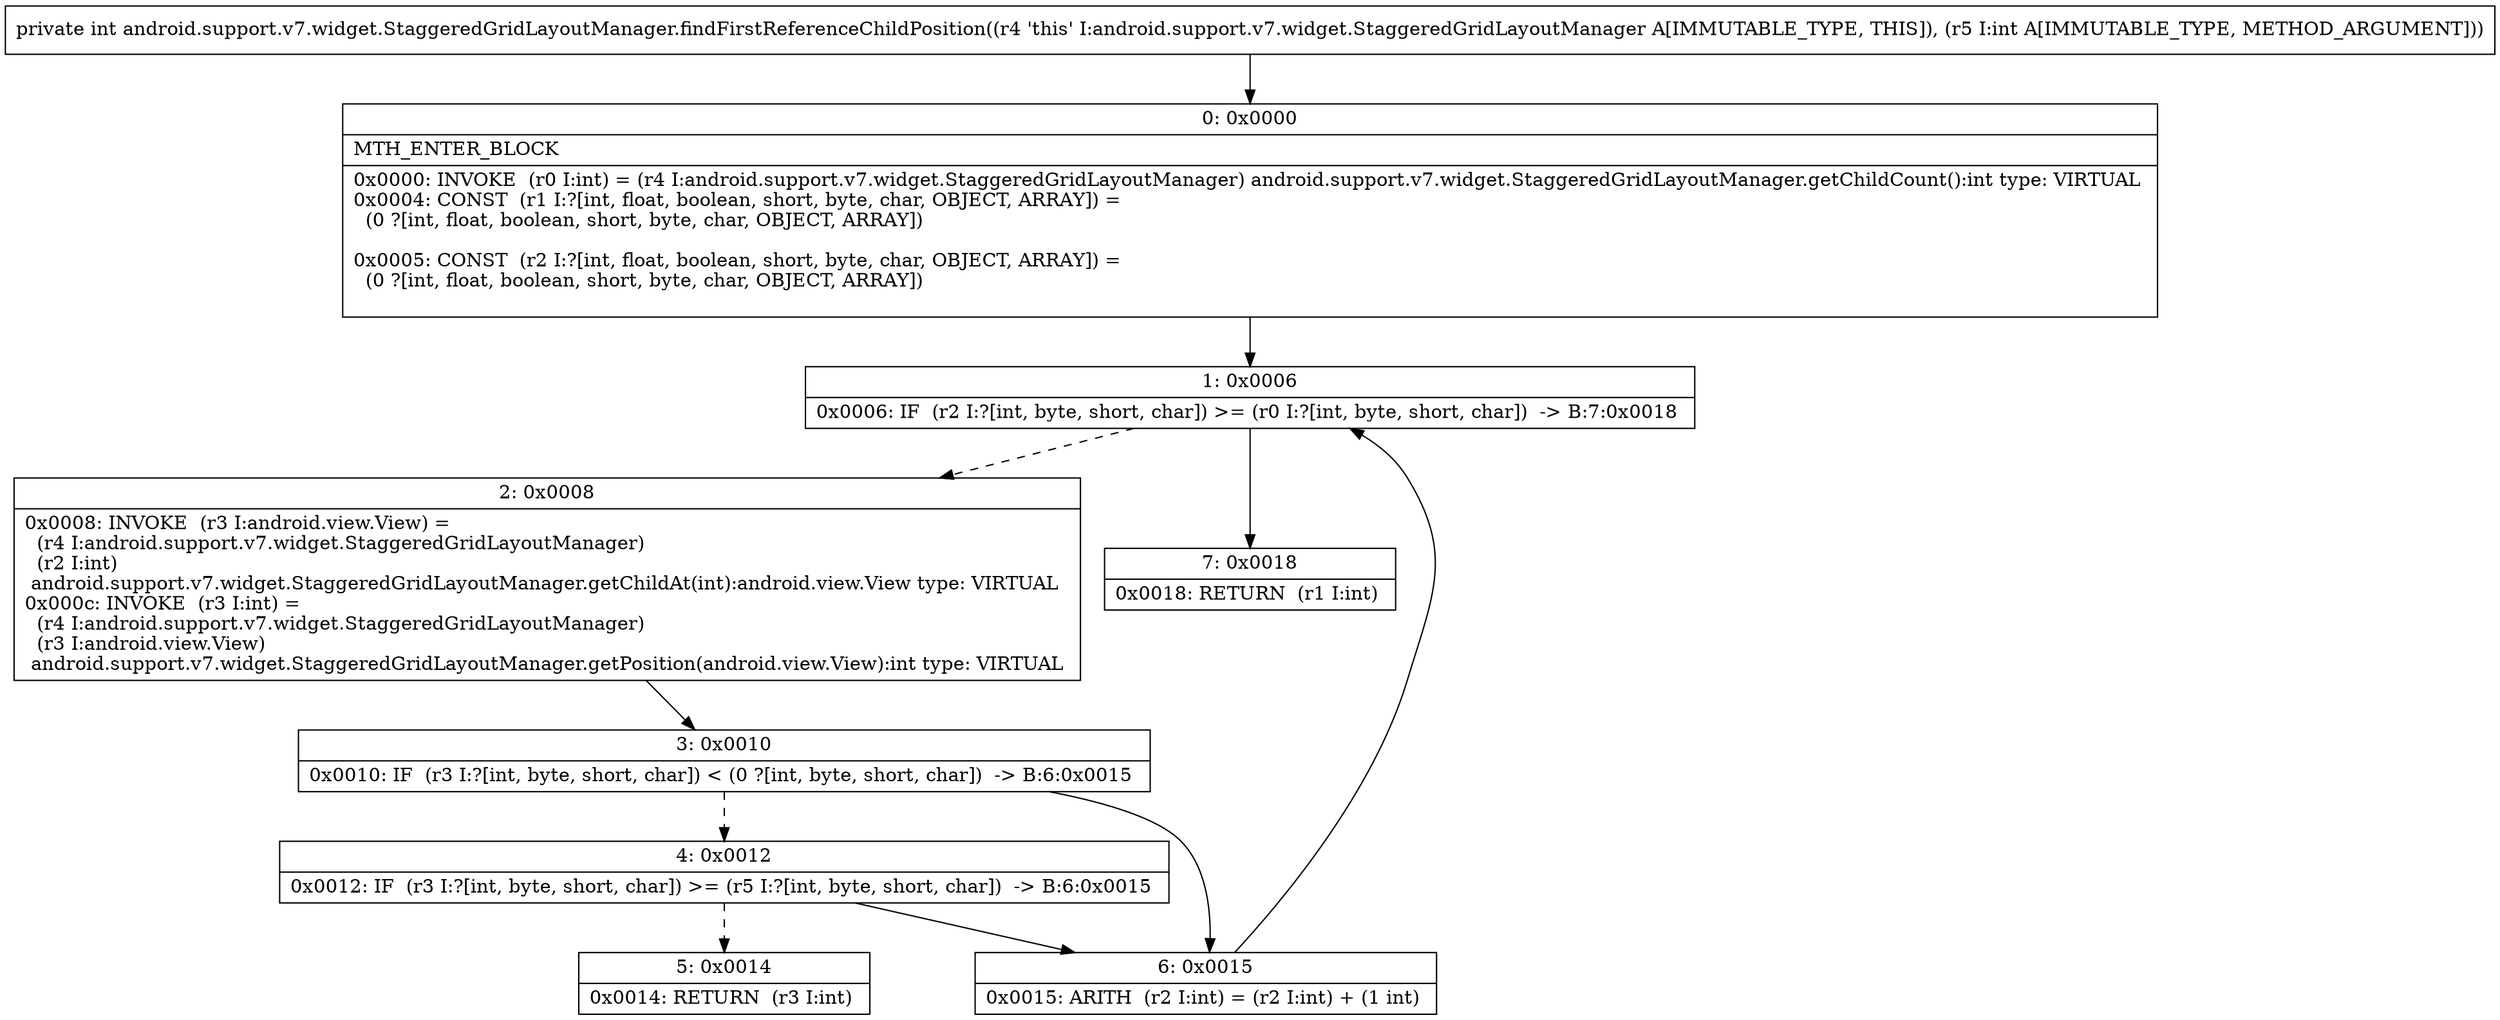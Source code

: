 digraph "CFG forandroid.support.v7.widget.StaggeredGridLayoutManager.findFirstReferenceChildPosition(I)I" {
Node_0 [shape=record,label="{0\:\ 0x0000|MTH_ENTER_BLOCK\l|0x0000: INVOKE  (r0 I:int) = (r4 I:android.support.v7.widget.StaggeredGridLayoutManager) android.support.v7.widget.StaggeredGridLayoutManager.getChildCount():int type: VIRTUAL \l0x0004: CONST  (r1 I:?[int, float, boolean, short, byte, char, OBJECT, ARRAY]) = \l  (0 ?[int, float, boolean, short, byte, char, OBJECT, ARRAY])\l \l0x0005: CONST  (r2 I:?[int, float, boolean, short, byte, char, OBJECT, ARRAY]) = \l  (0 ?[int, float, boolean, short, byte, char, OBJECT, ARRAY])\l \l}"];
Node_1 [shape=record,label="{1\:\ 0x0006|0x0006: IF  (r2 I:?[int, byte, short, char]) \>= (r0 I:?[int, byte, short, char])  \-\> B:7:0x0018 \l}"];
Node_2 [shape=record,label="{2\:\ 0x0008|0x0008: INVOKE  (r3 I:android.view.View) = \l  (r4 I:android.support.v7.widget.StaggeredGridLayoutManager)\l  (r2 I:int)\l android.support.v7.widget.StaggeredGridLayoutManager.getChildAt(int):android.view.View type: VIRTUAL \l0x000c: INVOKE  (r3 I:int) = \l  (r4 I:android.support.v7.widget.StaggeredGridLayoutManager)\l  (r3 I:android.view.View)\l android.support.v7.widget.StaggeredGridLayoutManager.getPosition(android.view.View):int type: VIRTUAL \l}"];
Node_3 [shape=record,label="{3\:\ 0x0010|0x0010: IF  (r3 I:?[int, byte, short, char]) \< (0 ?[int, byte, short, char])  \-\> B:6:0x0015 \l}"];
Node_4 [shape=record,label="{4\:\ 0x0012|0x0012: IF  (r3 I:?[int, byte, short, char]) \>= (r5 I:?[int, byte, short, char])  \-\> B:6:0x0015 \l}"];
Node_5 [shape=record,label="{5\:\ 0x0014|0x0014: RETURN  (r3 I:int) \l}"];
Node_6 [shape=record,label="{6\:\ 0x0015|0x0015: ARITH  (r2 I:int) = (r2 I:int) + (1 int) \l}"];
Node_7 [shape=record,label="{7\:\ 0x0018|0x0018: RETURN  (r1 I:int) \l}"];
MethodNode[shape=record,label="{private int android.support.v7.widget.StaggeredGridLayoutManager.findFirstReferenceChildPosition((r4 'this' I:android.support.v7.widget.StaggeredGridLayoutManager A[IMMUTABLE_TYPE, THIS]), (r5 I:int A[IMMUTABLE_TYPE, METHOD_ARGUMENT])) }"];
MethodNode -> Node_0;
Node_0 -> Node_1;
Node_1 -> Node_2[style=dashed];
Node_1 -> Node_7;
Node_2 -> Node_3;
Node_3 -> Node_4[style=dashed];
Node_3 -> Node_6;
Node_4 -> Node_5[style=dashed];
Node_4 -> Node_6;
Node_6 -> Node_1;
}

